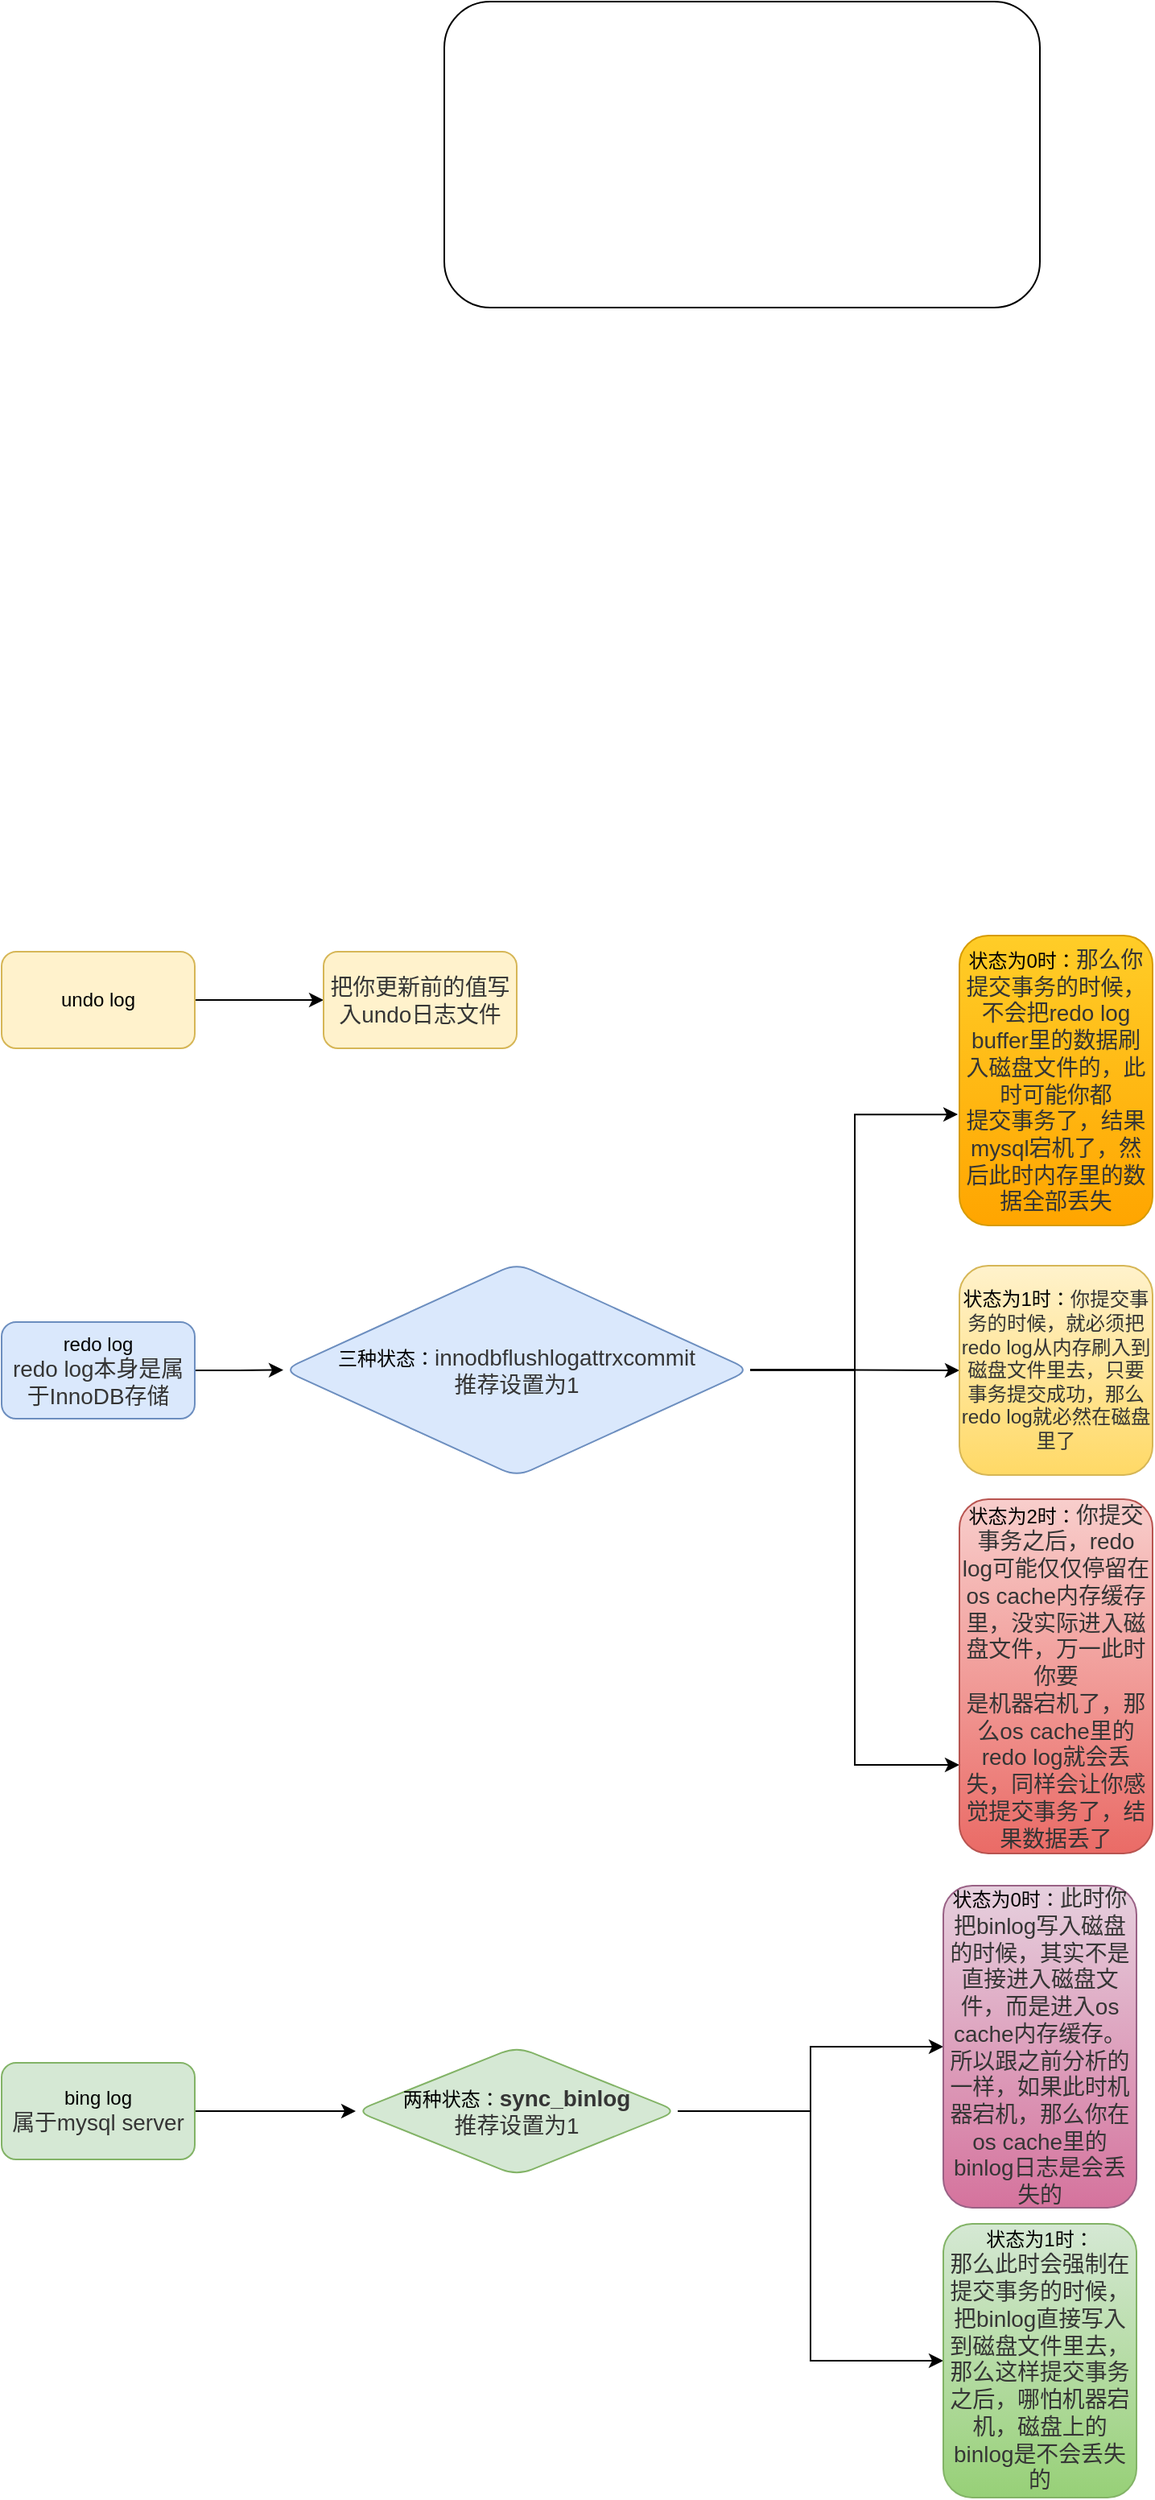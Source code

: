 <mxfile version="15.1.4" type="github">
  <diagram id="YMKnsX9WFYiv6ulReiZl" name="Page-1">
    <mxGraphModel dx="1357" dy="1075" grid="1" gridSize="10" guides="1" tooltips="1" connect="1" arrows="1" fold="1" page="1" pageScale="1" pageWidth="827" pageHeight="1169" math="0" shadow="0">
      <root>
        <mxCell id="0" />
        <mxCell id="1" parent="0" />
        <mxCell id="HH-IyCXYIKVdE9AgVYMC-8" value="" style="edgeStyle=orthogonalEdgeStyle;rounded=0;orthogonalLoop=1;jettySize=auto;html=1;" edge="1" parent="1" source="HH-IyCXYIKVdE9AgVYMC-1" target="HH-IyCXYIKVdE9AgVYMC-7">
          <mxGeometry relative="1" as="geometry" />
        </mxCell>
        <mxCell id="HH-IyCXYIKVdE9AgVYMC-1" value="&lt;font style=&quot;vertical-align: inherit&quot;&gt;&lt;font style=&quot;vertical-align: inherit&quot;&gt;undo log&lt;/font&gt;&lt;/font&gt;" style="rounded=1;whiteSpace=wrap;html=1;fillColor=#fff2cc;strokeColor=#d6b656;" vertex="1" parent="1">
          <mxGeometry x="45" y="670" width="120" height="60" as="geometry" />
        </mxCell>
        <mxCell id="HH-IyCXYIKVdE9AgVYMC-14" value="" style="edgeStyle=orthogonalEdgeStyle;rounded=0;orthogonalLoop=1;jettySize=auto;html=1;" edge="1" parent="1" source="HH-IyCXYIKVdE9AgVYMC-2" target="HH-IyCXYIKVdE9AgVYMC-13">
          <mxGeometry relative="1" as="geometry" />
        </mxCell>
        <mxCell id="HH-IyCXYIKVdE9AgVYMC-2" value="redo log&lt;br&gt;&lt;div&gt;&lt;span style=&quot;font-size: 10.467pt ; color: rgb(53 , 53 , 53)&quot;&gt;redo log本身是属于InnoDB存储&lt;/span&gt;&lt;/div&gt;" style="rounded=1;whiteSpace=wrap;html=1;fillColor=#dae8fc;strokeColor=#6c8ebf;" vertex="1" parent="1">
          <mxGeometry x="45" y="900" width="120" height="60" as="geometry" />
        </mxCell>
        <mxCell id="HH-IyCXYIKVdE9AgVYMC-27" value="" style="edgeStyle=orthogonalEdgeStyle;rounded=0;orthogonalLoop=1;jettySize=auto;html=1;" edge="1" parent="1" source="HH-IyCXYIKVdE9AgVYMC-3" target="HH-IyCXYIKVdE9AgVYMC-26">
          <mxGeometry relative="1" as="geometry" />
        </mxCell>
        <mxCell id="HH-IyCXYIKVdE9AgVYMC-3" value="&lt;font style=&quot;vertical-align: inherit&quot;&gt;&lt;font style=&quot;vertical-align: inherit&quot;&gt;bing log&lt;br&gt;&lt;/font&gt;&lt;/font&gt;&lt;span style=&quot;color: rgb(53 , 53 , 53) ; font-size: 10.467pt&quot;&gt;属于mysql server&lt;/span&gt;" style="rounded=1;whiteSpace=wrap;html=1;fillColor=#d5e8d4;strokeColor=#82b366;" vertex="1" parent="1">
          <mxGeometry x="45" y="1360" width="120" height="60" as="geometry" />
        </mxCell>
        <mxCell id="HH-IyCXYIKVdE9AgVYMC-4" value="" style="rounded=1;whiteSpace=wrap;html=1;" vertex="1" parent="1">
          <mxGeometry x="320" y="80" width="370" height="190" as="geometry" />
        </mxCell>
        <mxCell id="HH-IyCXYIKVdE9AgVYMC-7" value="&#xa;&#xa;&#xa;&lt;div&gt;&lt;span style=&quot;font-size: 10.467pt ; color: rgb(53 , 53 , 53)&quot;&gt;把你更新前的值写入undo日志文件&lt;/span&gt;&lt;/div&gt;&#xa;&#xa;&#xa;" style="whiteSpace=wrap;html=1;rounded=1;fillColor=#fff2cc;strokeColor=#d6b656;" vertex="1" parent="1">
          <mxGeometry x="245" y="670" width="120" height="60" as="geometry" />
        </mxCell>
        <mxCell id="HH-IyCXYIKVdE9AgVYMC-20" style="edgeStyle=orthogonalEdgeStyle;rounded=0;orthogonalLoop=1;jettySize=auto;html=1;entryX=-0.008;entryY=0.617;entryDx=0;entryDy=0;entryPerimeter=0;" edge="1" parent="1" source="HH-IyCXYIKVdE9AgVYMC-13" target="HH-IyCXYIKVdE9AgVYMC-15">
          <mxGeometry relative="1" as="geometry" />
        </mxCell>
        <mxCell id="HH-IyCXYIKVdE9AgVYMC-21" style="edgeStyle=orthogonalEdgeStyle;rounded=0;orthogonalLoop=1;jettySize=auto;html=1;entryX=0;entryY=0.5;entryDx=0;entryDy=0;" edge="1" parent="1" source="HH-IyCXYIKVdE9AgVYMC-13" target="HH-IyCXYIKVdE9AgVYMC-16">
          <mxGeometry relative="1" as="geometry" />
        </mxCell>
        <mxCell id="HH-IyCXYIKVdE9AgVYMC-22" style="edgeStyle=orthogonalEdgeStyle;rounded=0;orthogonalLoop=1;jettySize=auto;html=1;entryX=0;entryY=0.75;entryDx=0;entryDy=0;" edge="1" parent="1" source="HH-IyCXYIKVdE9AgVYMC-13" target="HH-IyCXYIKVdE9AgVYMC-17">
          <mxGeometry relative="1" as="geometry" />
        </mxCell>
        <mxCell id="HH-IyCXYIKVdE9AgVYMC-13" value="三种状态：&lt;span style=&quot;font-size: 10.467pt ; color: rgb(53 , 53 , 53)&quot;&gt;innodb&lt;/span&gt;&lt;span style=&quot;font-size: 10.467pt ; color: rgb(53 , 53 , 53)&quot;&gt;flush&lt;/span&gt;&lt;span style=&quot;font-size: 10.467pt ; color: rgb(53 , 53 , 53)&quot;&gt;log&lt;/span&gt;&lt;span style=&quot;font-size: 10.467pt ; color: rgb(53 , 53 , 53)&quot;&gt;at&lt;/span&gt;&lt;span style=&quot;font-size: 10.467pt ; color: rgb(53 , 53 , 53)&quot;&gt;trx&lt;/span&gt;&lt;span style=&quot;font-size: 10.467pt ; color: rgb(53 , 53 , 53)&quot;&gt;commit&lt;br&gt;推荐设置为1&lt;br&gt;&lt;/span&gt;" style="rhombus;whiteSpace=wrap;html=1;rounded=1;strokeColor=#6c8ebf;fillColor=#dae8fc;" vertex="1" parent="1">
          <mxGeometry x="220" y="863.5" width="290" height="132.5" as="geometry" />
        </mxCell>
        <mxCell id="HH-IyCXYIKVdE9AgVYMC-15" value="状态为0时：&lt;span style=&quot;color: rgb(53 , 53 , 53) ; font-size: 10.467pt&quot;&gt;那么你提交事务的时候，不会把redo log buffer里的数据刷入磁盘文件的，此时可能你都&lt;/span&gt;&lt;div&gt;&lt;span style=&quot;font-size: 10.467pt ; color: rgb(53 , 53 , 53)&quot;&gt;提交事务了，结果mysql宕机了，然后此时内存里的数据全部丢失&lt;/span&gt;&lt;/div&gt;" style="rounded=1;whiteSpace=wrap;html=1;gradientColor=#ffa500;fillColor=#ffcd28;strokeColor=#d79b00;" vertex="1" parent="1">
          <mxGeometry x="640" y="660" width="120" height="180" as="geometry" />
        </mxCell>
        <mxCell id="HH-IyCXYIKVdE9AgVYMC-16" value="状态为1时：&lt;span style=&quot;font-size: 9.158pt ; color: rgb(53 , 53 , 53)&quot;&gt;你提交事务的时候，就必须把redo log从内存刷入到磁盘文件里去，只要事务提交成功，那么redo log就&lt;/span&gt;&lt;span style=&quot;color: rgb(53 , 53 , 53) ; font-size: 9.158pt&quot;&gt;必然在磁盘里了&lt;/span&gt;" style="rounded=1;whiteSpace=wrap;html=1;gradientColor=#ffd966;fillColor=#fff2cc;strokeColor=#d6b656;" vertex="1" parent="1">
          <mxGeometry x="640" y="865" width="120" height="130" as="geometry" />
        </mxCell>
        <mxCell id="HH-IyCXYIKVdE9AgVYMC-17" value="&lt;span&gt;状态为2时：&lt;/span&gt;&lt;span style=&quot;color: rgb(53 , 53 , 53) ; font-size: 10.467pt&quot;&gt;你提交事务之后，redo log可能仅仅停留在os cache内存缓存里，没实际进入磁盘文件，万一此时你要&lt;/span&gt;&lt;div&gt;&lt;span style=&quot;font-size: 10.467pt ; color: rgb(53 , 53 , 53)&quot;&gt;是机器宕机了，那么os cache里的redo log就会丢失，同样会让你感觉提交事务了，结果数据丢了&lt;/span&gt;&lt;/div&gt;" style="rounded=1;whiteSpace=wrap;html=1;gradientColor=#ea6b66;fillColor=#f8cecc;strokeColor=#b85450;" vertex="1" parent="1">
          <mxGeometry x="640" y="1010" width="120" height="220" as="geometry" />
        </mxCell>
        <mxCell id="HH-IyCXYIKVdE9AgVYMC-29" value="" style="edgeStyle=orthogonalEdgeStyle;rounded=0;orthogonalLoop=1;jettySize=auto;html=1;" edge="1" parent="1" source="HH-IyCXYIKVdE9AgVYMC-26" target="HH-IyCXYIKVdE9AgVYMC-28">
          <mxGeometry relative="1" as="geometry" />
        </mxCell>
        <mxCell id="HH-IyCXYIKVdE9AgVYMC-31" style="edgeStyle=orthogonalEdgeStyle;rounded=0;orthogonalLoop=1;jettySize=auto;html=1;entryX=0;entryY=0.5;entryDx=0;entryDy=0;" edge="1" parent="1" source="HH-IyCXYIKVdE9AgVYMC-26" target="HH-IyCXYIKVdE9AgVYMC-30">
          <mxGeometry relative="1" as="geometry" />
        </mxCell>
        <mxCell id="HH-IyCXYIKVdE9AgVYMC-26" value="&lt;span&gt;两种状态：&lt;/span&gt;&lt;span style=&quot;color: rgb(53 , 53 , 53) ; font-size: 10.467pt ; font-weight: bold&quot;&gt;sync_binlog&lt;/span&gt;&lt;span&gt;&lt;br&gt;&lt;/span&gt;&lt;span style=&quot;font-size: 10.467pt ; color: rgb(53 , 53 , 53)&quot;&gt;推荐设置为1&lt;/span&gt;" style="rhombus;whiteSpace=wrap;html=1;rounded=1;strokeColor=#82b366;fillColor=#d5e8d4;" vertex="1" parent="1">
          <mxGeometry x="265" y="1350" width="200" height="80" as="geometry" />
        </mxCell>
        <mxCell id="HH-IyCXYIKVdE9AgVYMC-28" value="&lt;span&gt;状态为0时：&lt;/span&gt;&lt;span style=&quot;color: rgb(53 , 53 , 53) ; font-size: 10.467pt&quot;&gt;此时你把binlog写入磁盘的时候，其实不是直接进入磁盘文件，而是进入os cache内存缓存。&lt;/span&gt;&lt;div&gt;&lt;span style=&quot;font-size: 10.467pt ; color: rgb(53 , 53 , 53)&quot;&gt;所以跟之前分析的一样，如果此时机器宕机，那么你在os cache里的binlog日志是会丢失的&lt;/span&gt;&lt;/div&gt;" style="whiteSpace=wrap;html=1;rounded=1;strokeColor=#996185;fillColor=#e6d0de;gradientColor=#d5739d;" vertex="1" parent="1">
          <mxGeometry x="630" y="1250" width="120" height="200" as="geometry" />
        </mxCell>
        <mxCell id="HH-IyCXYIKVdE9AgVYMC-30" value="状态为1时：&lt;div&gt;&lt;span style=&quot;font-size: 10.467pt ; color: rgb(53 , 53 , 53)&quot;&gt;那么此时会强制在提交事务的时候，把binlog直接写入到磁盘文件里去，&lt;br&gt;&lt;/span&gt;&lt;/div&gt;&lt;div&gt;&lt;span style=&quot;font-size: 10.467pt ; color: rgb(53 , 53 , 53)&quot;&gt;那么这样提交事务之后，哪怕机器宕机，磁盘上的binlog是不会丢失的&lt;/span&gt;&lt;/div&gt;" style="whiteSpace=wrap;html=1;rounded=1;strokeColor=#82b366;fillColor=#d5e8d4;gradientColor=#97d077;" vertex="1" parent="1">
          <mxGeometry x="630" y="1460" width="120" height="170" as="geometry" />
        </mxCell>
      </root>
    </mxGraphModel>
  </diagram>
</mxfile>
